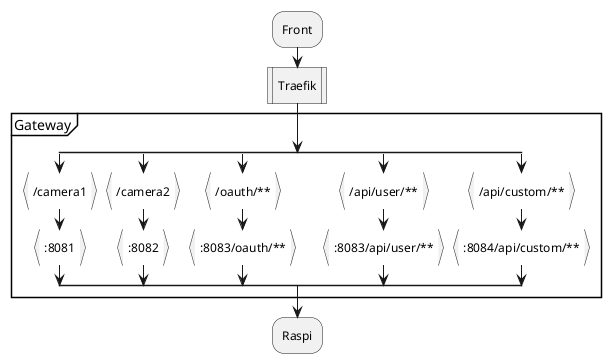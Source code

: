 @startuml
:Front;
:Traefik|
partition Gateway {
	split
        :/camera1}
        ::8081}
    split again
        :/camera2}
        ::8082}
    split again
        :/oauth/**}
        ::8083/oauth/**}
    split again
        :/api/user/**}
        ::8083/api/user/**}
    split again
        :/api/custom/**}
        ::8084/api/custom/**}
    end split
}
:Raspi;

@enduml